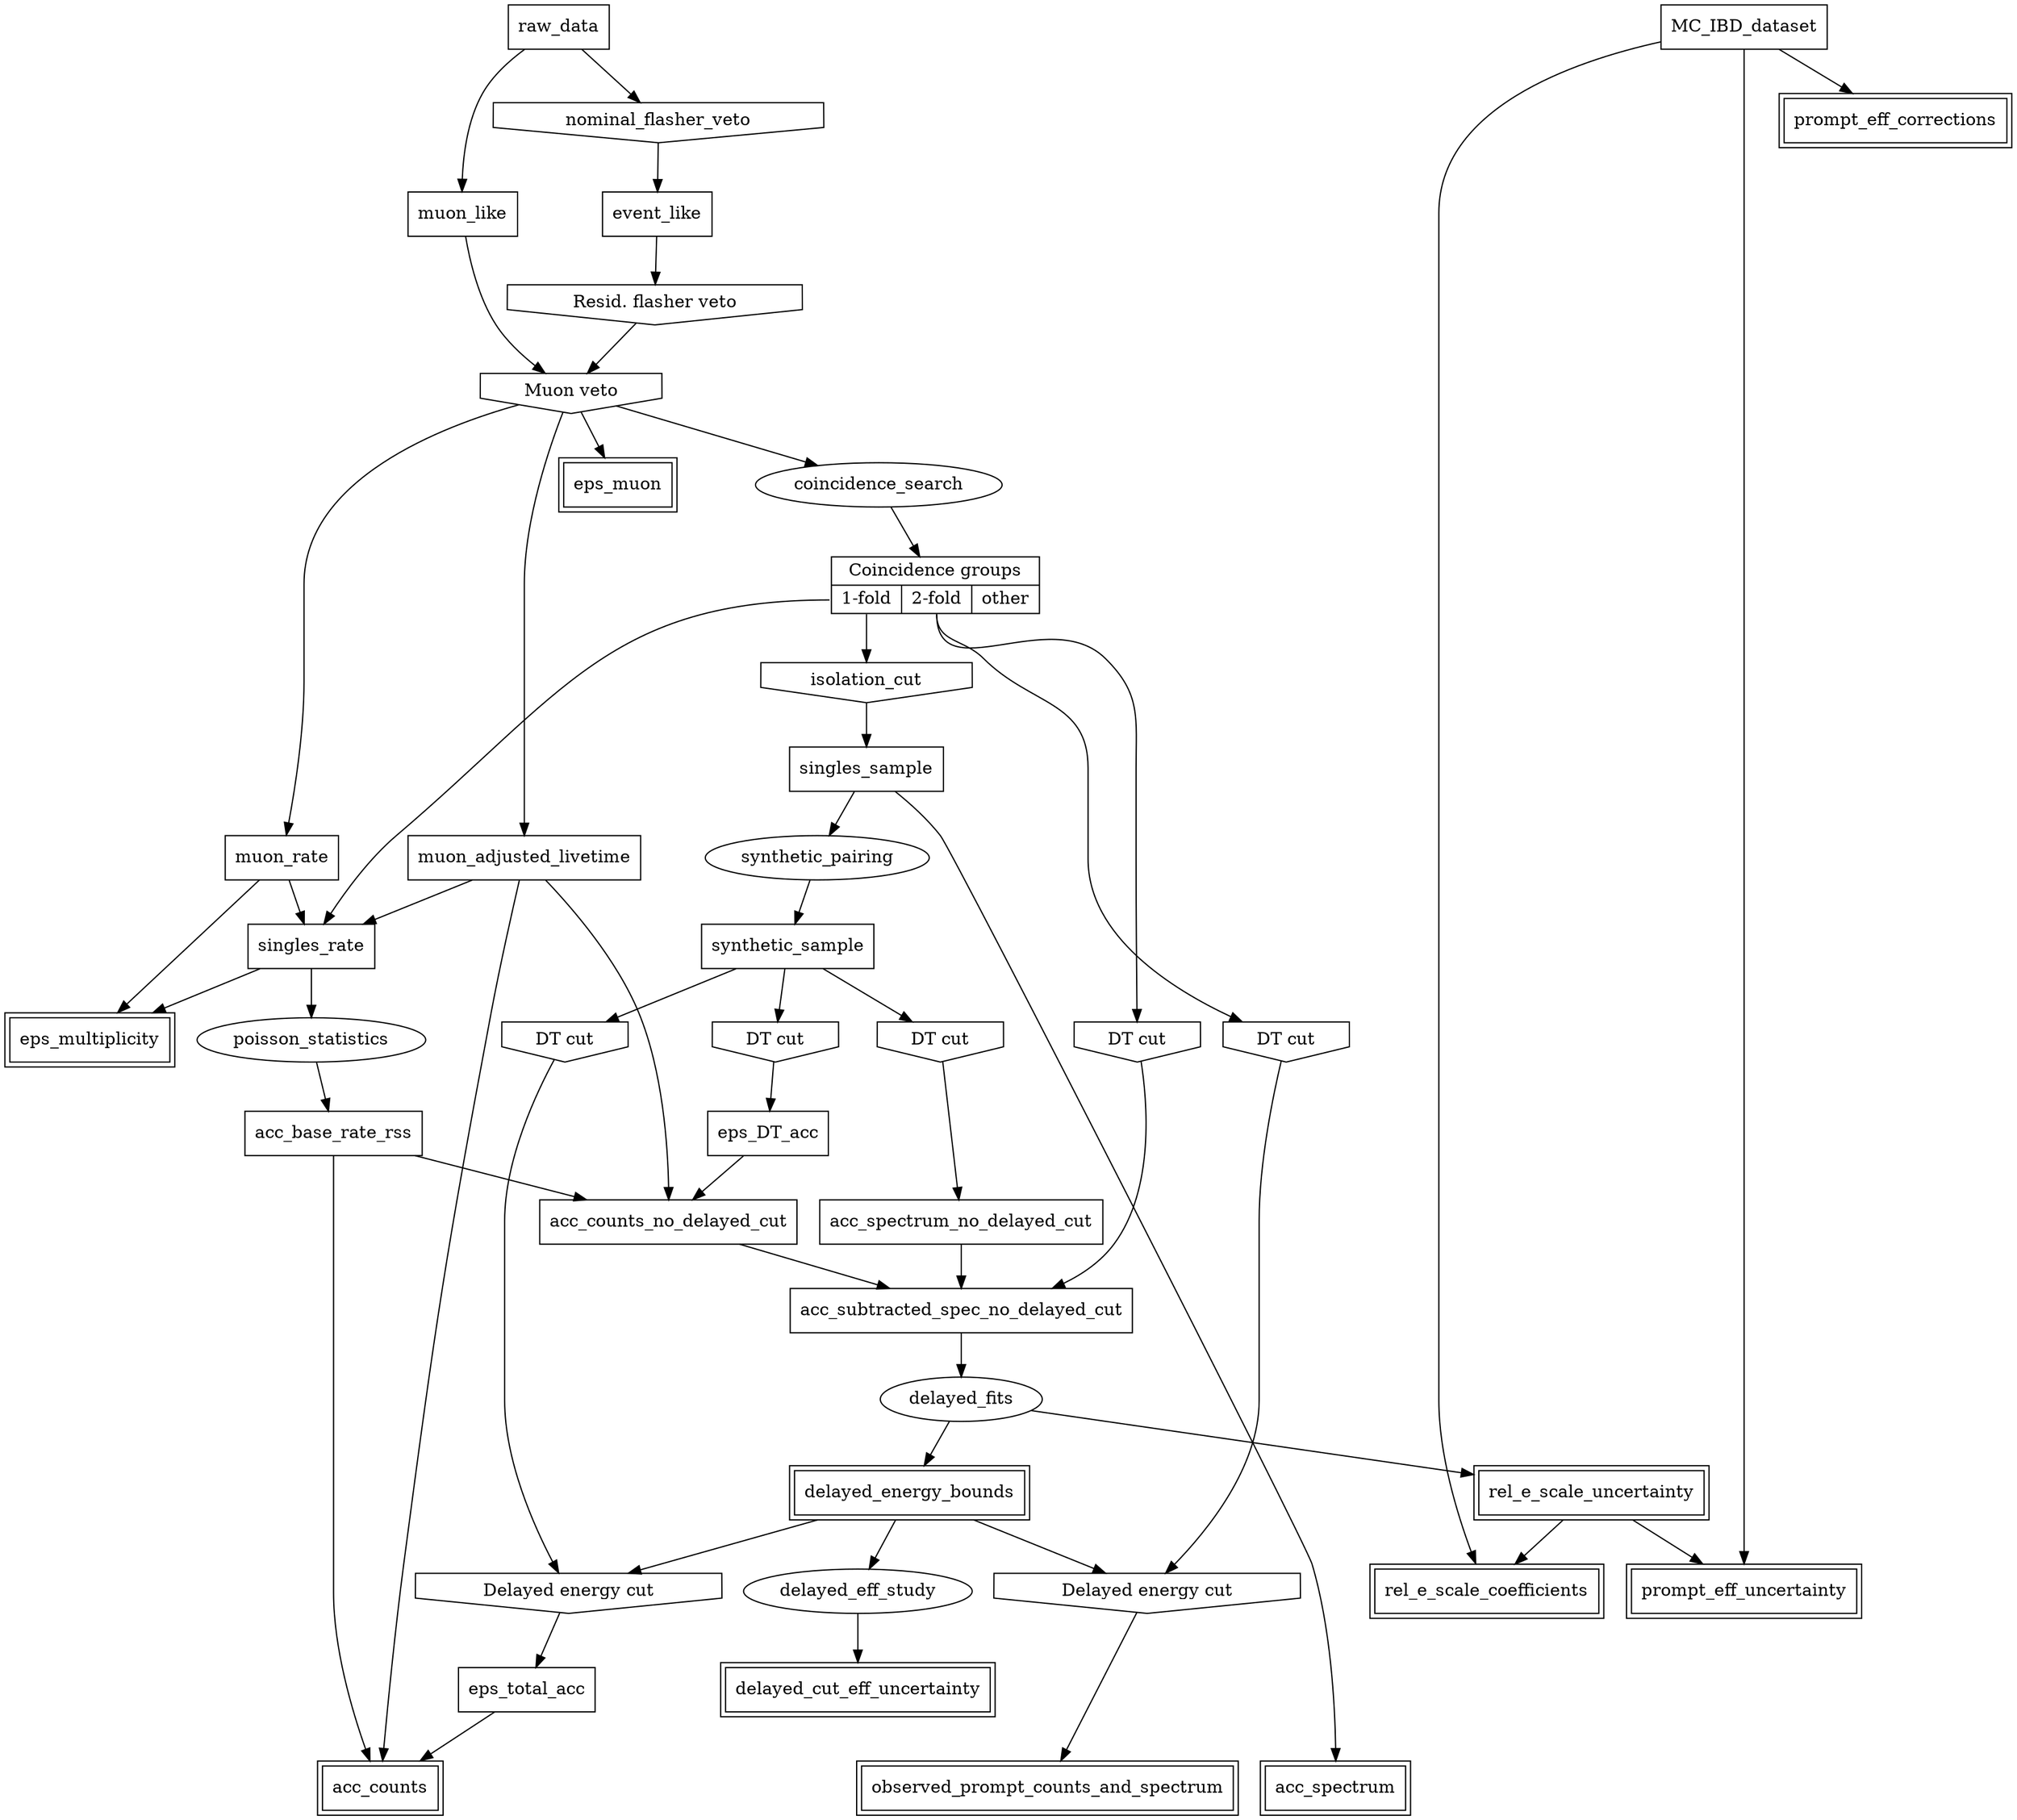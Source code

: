 digraph G {
    {
        // Datasets and intermediate values
        node [shape=box];
        raw_data;
        muon_like;
        muon_rate;
        muon_adjusted_livetime;
        event_like;
        coincidence_groups [shape="record",label="{Coincidence groups |{<multiplicity1> 1-fold | <multiplicity2> 2-fold | <other> other}}"];
        singles_rate;
        acc_base_rate_rss;
        singles_sample;
        synthetic_sample;
        eps_DT_acc;
        acc_counts_no_delayed_cut;
        acc_spectrum_no_delayed_cut;
        acc_subtracted_spec_no_delayed_cut;
        eps_total_acc;
        MC_IBD_dataset;
    }
    {
        // Analysis outputs and values
        node [shape=box, peripheries=2];
        eps_muon;
        eps_multiplicity;
        delayed_cut_eff_uncertainty;
        rel_e_scale_uncertainty;
        delayed_energy_bounds;
        acc_counts;
        acc_spectrum;
        observed_prompt_counts_and_spectrum;
        prompt_eff_corrections;
        prompt_eff_uncertainty;
        rel_e_scale_coefficients;
    }
    {
        // Cuts
        node [shape=invhouse];
        nominal_flasher_veto;
        muon_veto [label="Muon veto"];
        resid_flasher_veto [label="Resid. flasher veto"];
        isolation_cut;
        {
            // DT cuts
            node [label="DT cut"];
            DT_cut_1;
            DT_cut_2;
            DT_cut_3;
            DT_cut_4;
            DT_cut_5;
        }
        {
            // Delayed energy cuts
            node [label="Delayed energy cut"];
            delayed_energy_cut_1;
            delayed_energy_cut_2;
            //delayed_energy_cut_3;
        }
    }
    {
        // Procedures
        node [shape=ellipse];
        coincidence_search;
        synthetic_pairing;
        delayed_eff_study;
        delayed_fits;
        poisson_statistics;
    }

    { rank=same; raw_data, MC_IBD_dataset }
    { rank=same; acc_counts, acc_spectrum, observed_prompt_counts_and_spectrum }
    { rank=same; DT_cut_1, DT_cut_2, DT_cut_3, DT_cut_4, DT_cut_5 }

    raw_data -> muon_like;
    raw_data -> nominal_flasher_veto -> event_like -> resid_flasher_veto -> muon_veto;
    muon_like -> muon_veto;
    muon_veto -> muon_rate;
    muon_veto -> muon_adjusted_livetime;
    muon_veto -> eps_muon;
    muon_veto -> coincidence_search -> coincidence_groups;
    coincidence_groups:multiplicity1 -> singles_rate;
    singles_rate -> poisson_statistics -> acc_base_rate_rss;
    muon_rate -> singles_rate;
    muon_rate -> eps_multiplicity;
    singles_rate -> eps_multiplicity;
    muon_adjusted_livetime -> singles_rate;
    coincidence_groups:multiplicity1 -> isolation_cut -> singles_sample -> synthetic_pairing -> synthetic_sample;
    synthetic_sample -> DT_cut_1 -> eps_DT_acc -> acc_counts_no_delayed_cut;
    muon_adjusted_livetime -> acc_counts_no_delayed_cut;
    acc_base_rate_rss -> acc_counts_no_delayed_cut;
    synthetic_sample -> DT_cut_4 -> acc_spectrum_no_delayed_cut;
    acc_counts_no_delayed_cut -> acc_subtracted_spec_no_delayed_cut;
    acc_spectrum_no_delayed_cut -> acc_subtracted_spec_no_delayed_cut;
    coincidence_groups:multiplicity2 -> DT_cut_5 -> acc_subtracted_spec_no_delayed_cut;
    acc_subtracted_spec_no_delayed_cut -> delayed_fits;
    delayed_fits -> rel_e_scale_uncertainty;
    delayed_fits -> delayed_energy_bounds;
    delayed_energy_bounds -> delayed_eff_study -> delayed_cut_eff_uncertainty;
    delayed_energy_bounds -> { delayed_energy_cut_1, delayed_energy_cut_2 };
    synthetic_sample -> DT_cut_2 -> delayed_energy_cut_1 -> eps_total_acc;
    acc_base_rate_rss -> acc_counts;
    muon_adjusted_livetime -> acc_counts;
    eps_total_acc -> acc_counts;
    singles_sample -> acc_spectrum;
    coincidence_groups:multiplicity2 -> DT_cut_3 -> delayed_energy_cut_2 -> observed_prompt_counts_and_spectrum;

    MC_IBD_dataset -> prompt_eff_corrections;
    MC_IBD_dataset -> prompt_eff_uncertainty;
    rel_e_scale_uncertainty -> prompt_eff_uncertainty;
    MC_IBD_dataset -> rel_e_scale_coefficients;
    rel_e_scale_uncertainty -> rel_e_scale_coefficients;

}

